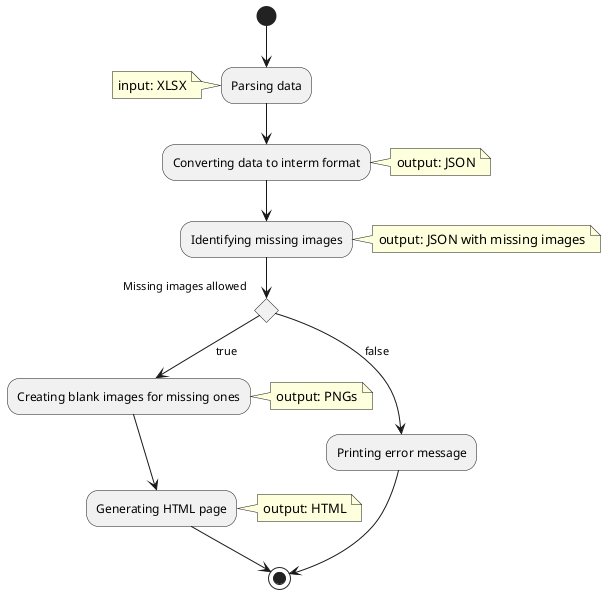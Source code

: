 @startuml

(*) --> "Parsing data"
note left: input: XLSX
--> "Converting data to interm format"
note right: output: JSON
--> "Identifying missing images"
note right: output: JSON with missing images
if "Missing images allowed" then
    --> [true] "Creating blank images for missing ones"
    note right: output: PNGs
    --> "Generating HTML page"
    note right: output: HTML
    --> (*)
else
    --> [false] "Printing error message"
    --> (*)
endif

@enduml